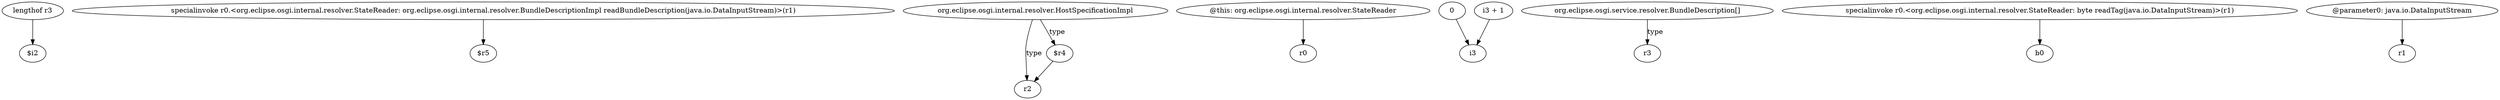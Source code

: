 digraph g {
0[label="lengthof r3"]
1[label="$i2"]
0->1[label=""]
2[label="specialinvoke r0.<org.eclipse.osgi.internal.resolver.StateReader: org.eclipse.osgi.internal.resolver.BundleDescriptionImpl readBundleDescription(java.io.DataInputStream)>(r1)"]
3[label="$r5"]
2->3[label=""]
4[label="org.eclipse.osgi.internal.resolver.HostSpecificationImpl"]
5[label="r2"]
4->5[label="type"]
6[label="$r4"]
4->6[label="type"]
7[label="@this: org.eclipse.osgi.internal.resolver.StateReader"]
8[label="r0"]
7->8[label=""]
6->5[label=""]
9[label="0"]
10[label="i3"]
9->10[label=""]
11[label="i3 + 1"]
11->10[label=""]
12[label="org.eclipse.osgi.service.resolver.BundleDescription[]"]
13[label="r3"]
12->13[label="type"]
14[label="specialinvoke r0.<org.eclipse.osgi.internal.resolver.StateReader: byte readTag(java.io.DataInputStream)>(r1)"]
15[label="b0"]
14->15[label=""]
16[label="@parameter0: java.io.DataInputStream"]
17[label="r1"]
16->17[label=""]
}